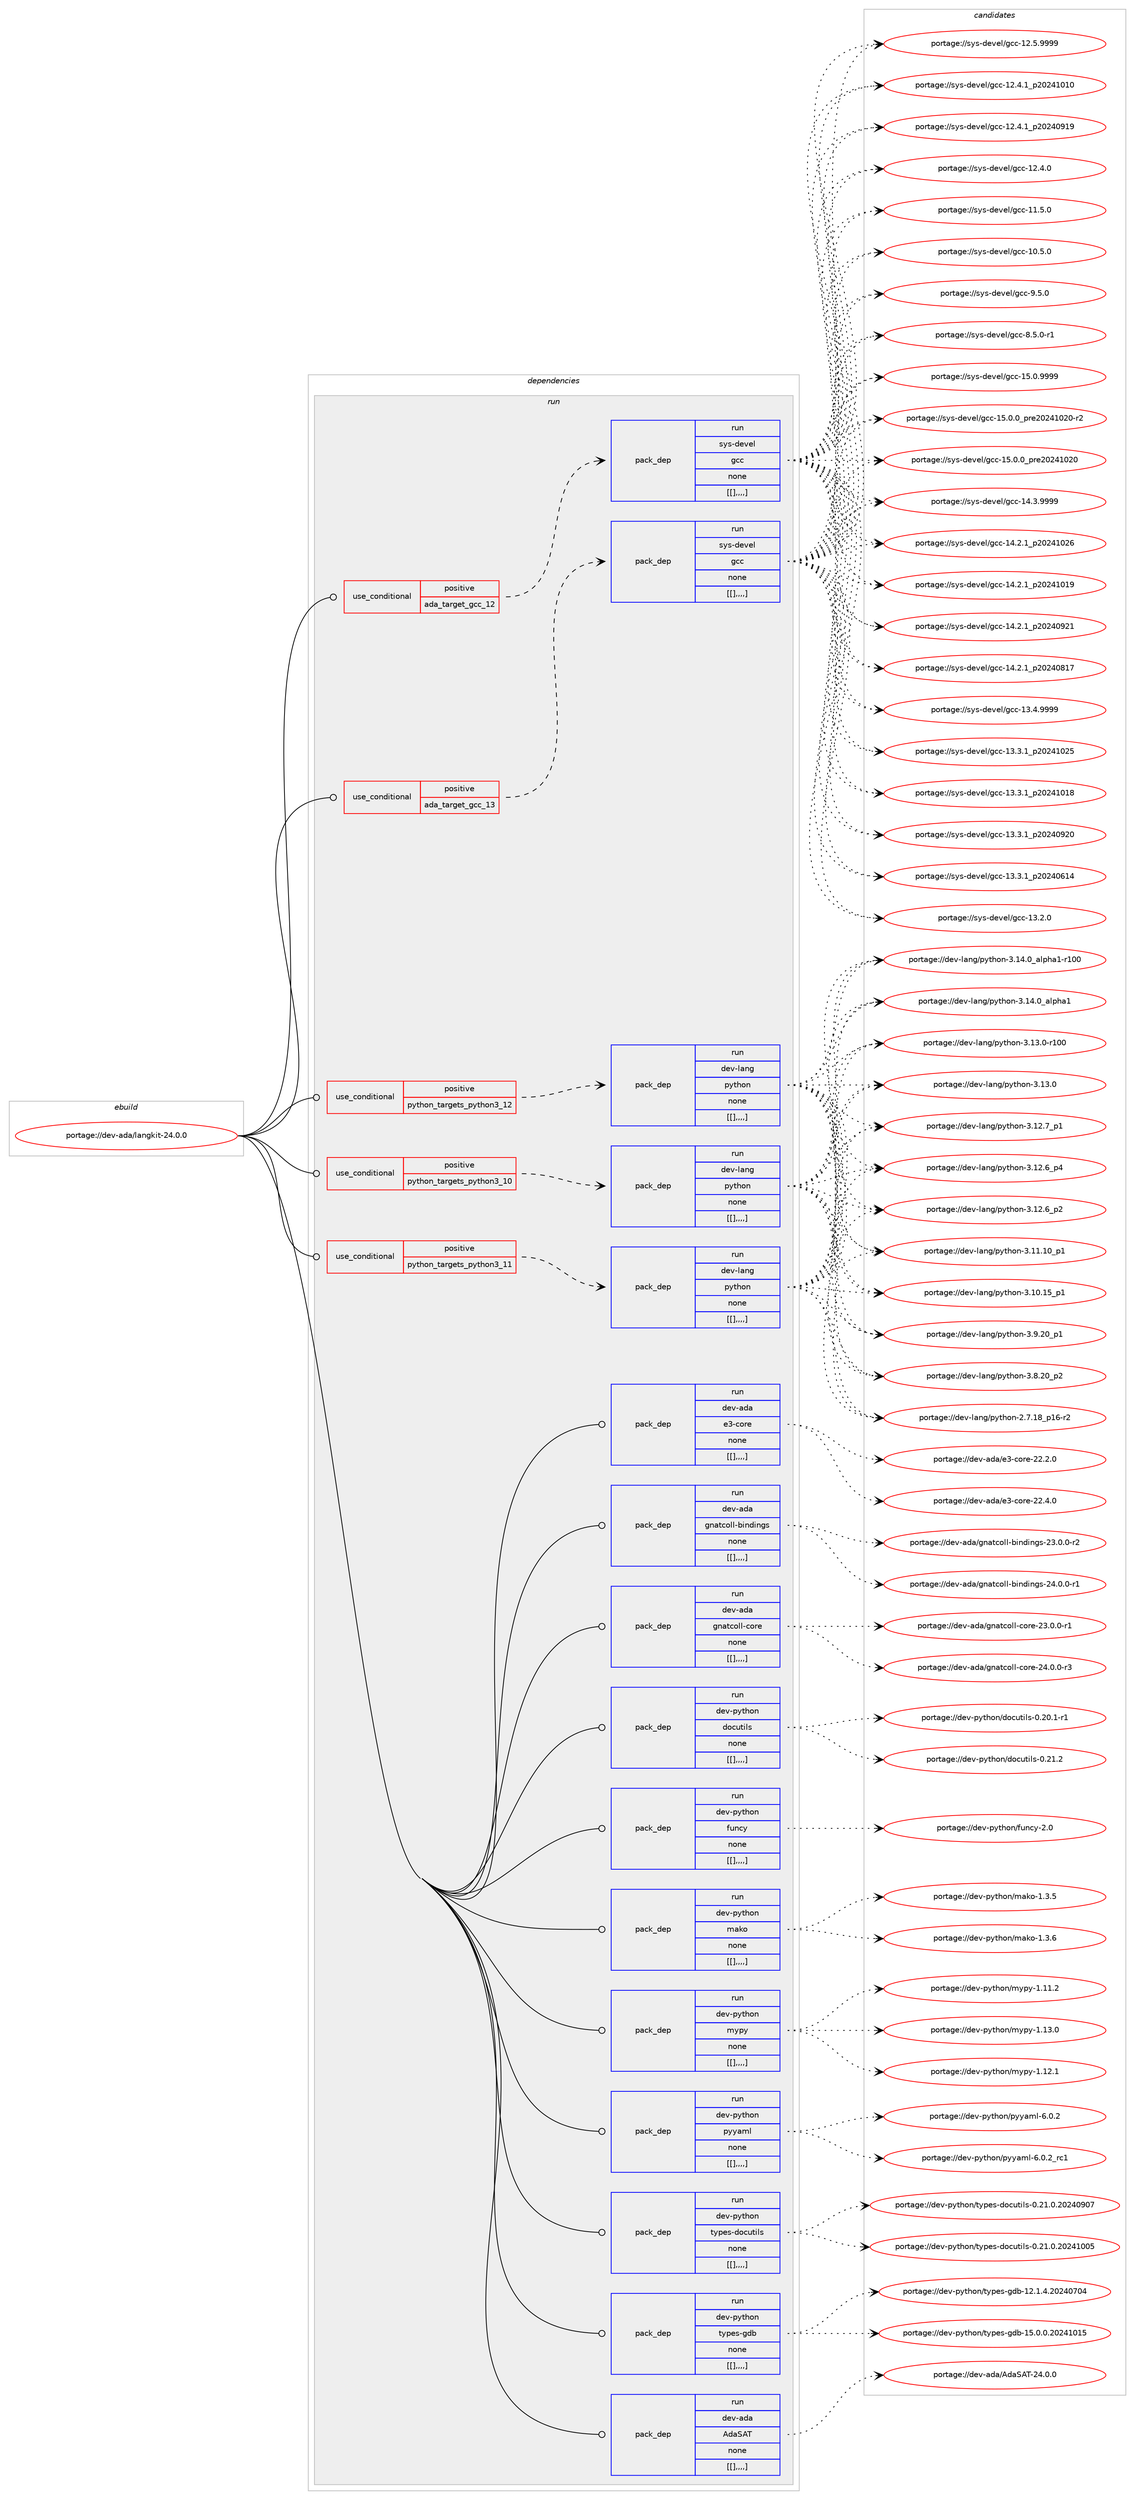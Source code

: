 digraph prolog {

# *************
# Graph options
# *************

newrank=true;
concentrate=true;
compound=true;
graph [rankdir=LR,fontname=Helvetica,fontsize=10,ranksep=1.5];#, ranksep=2.5, nodesep=0.2];
edge  [arrowhead=vee];
node  [fontname=Helvetica,fontsize=10];

# **********
# The ebuild
# **********

subgraph cluster_leftcol {
color=gray;
label=<<i>ebuild</i>>;
id [label="portage://dev-ada/langkit-24.0.0", color=red, width=4, href="../dev-ada/langkit-24.0.0.svg"];
}

# ****************
# The dependencies
# ****************

subgraph cluster_midcol {
color=gray;
label=<<i>dependencies</i>>;
subgraph cluster_compile {
fillcolor="#eeeeee";
style=filled;
label=<<i>compile</i>>;
}
subgraph cluster_compileandrun {
fillcolor="#eeeeee";
style=filled;
label=<<i>compile and run</i>>;
}
subgraph cluster_run {
fillcolor="#eeeeee";
style=filled;
label=<<i>run</i>>;
subgraph cond18040 {
dependency67115 [label=<<TABLE BORDER="0" CELLBORDER="1" CELLSPACING="0" CELLPADDING="4"><TR><TD ROWSPAN="3" CELLPADDING="10">use_conditional</TD></TR><TR><TD>positive</TD></TR><TR><TD>ada_target_gcc_12</TD></TR></TABLE>>, shape=none, color=red];
subgraph pack48080 {
dependency67176 [label=<<TABLE BORDER="0" CELLBORDER="1" CELLSPACING="0" CELLPADDING="4" WIDTH="220"><TR><TD ROWSPAN="6" CELLPADDING="30">pack_dep</TD></TR><TR><TD WIDTH="110">run</TD></TR><TR><TD>sys-devel</TD></TR><TR><TD>gcc</TD></TR><TR><TD>none</TD></TR><TR><TD>[[],,,,]</TD></TR></TABLE>>, shape=none, color=blue];
}
dependency67115:e -> dependency67176:w [weight=20,style="dashed",arrowhead="vee"];
}
id:e -> dependency67115:w [weight=20,style="solid",arrowhead="odot"];
subgraph cond18095 {
dependency67202 [label=<<TABLE BORDER="0" CELLBORDER="1" CELLSPACING="0" CELLPADDING="4"><TR><TD ROWSPAN="3" CELLPADDING="10">use_conditional</TD></TR><TR><TD>positive</TD></TR><TR><TD>ada_target_gcc_13</TD></TR></TABLE>>, shape=none, color=red];
subgraph pack48137 {
dependency67241 [label=<<TABLE BORDER="0" CELLBORDER="1" CELLSPACING="0" CELLPADDING="4" WIDTH="220"><TR><TD ROWSPAN="6" CELLPADDING="30">pack_dep</TD></TR><TR><TD WIDTH="110">run</TD></TR><TR><TD>sys-devel</TD></TR><TR><TD>gcc</TD></TR><TR><TD>none</TD></TR><TR><TD>[[],,,,]</TD></TR></TABLE>>, shape=none, color=blue];
}
dependency67202:e -> dependency67241:w [weight=20,style="dashed",arrowhead="vee"];
}
id:e -> dependency67202:w [weight=20,style="solid",arrowhead="odot"];
subgraph cond18130 {
dependency67305 [label=<<TABLE BORDER="0" CELLBORDER="1" CELLSPACING="0" CELLPADDING="4"><TR><TD ROWSPAN="3" CELLPADDING="10">use_conditional</TD></TR><TR><TD>positive</TD></TR><TR><TD>python_targets_python3_10</TD></TR></TABLE>>, shape=none, color=red];
subgraph pack48192 {
dependency67365 [label=<<TABLE BORDER="0" CELLBORDER="1" CELLSPACING="0" CELLPADDING="4" WIDTH="220"><TR><TD ROWSPAN="6" CELLPADDING="30">pack_dep</TD></TR><TR><TD WIDTH="110">run</TD></TR><TR><TD>dev-lang</TD></TR><TR><TD>python</TD></TR><TR><TD>none</TD></TR><TR><TD>[[],,,,]</TD></TR></TABLE>>, shape=none, color=blue];
}
dependency67305:e -> dependency67365:w [weight=20,style="dashed",arrowhead="vee"];
}
id:e -> dependency67305:w [weight=20,style="solid",arrowhead="odot"];
subgraph cond18188 {
dependency67419 [label=<<TABLE BORDER="0" CELLBORDER="1" CELLSPACING="0" CELLPADDING="4"><TR><TD ROWSPAN="3" CELLPADDING="10">use_conditional</TD></TR><TR><TD>positive</TD></TR><TR><TD>python_targets_python3_11</TD></TR></TABLE>>, shape=none, color=red];
subgraph pack48283 {
dependency67484 [label=<<TABLE BORDER="0" CELLBORDER="1" CELLSPACING="0" CELLPADDING="4" WIDTH="220"><TR><TD ROWSPAN="6" CELLPADDING="30">pack_dep</TD></TR><TR><TD WIDTH="110">run</TD></TR><TR><TD>dev-lang</TD></TR><TR><TD>python</TD></TR><TR><TD>none</TD></TR><TR><TD>[[],,,,]</TD></TR></TABLE>>, shape=none, color=blue];
}
dependency67419:e -> dependency67484:w [weight=20,style="dashed",arrowhead="vee"];
}
id:e -> dependency67419:w [weight=20,style="solid",arrowhead="odot"];
subgraph cond18207 {
dependency67527 [label=<<TABLE BORDER="0" CELLBORDER="1" CELLSPACING="0" CELLPADDING="4"><TR><TD ROWSPAN="3" CELLPADDING="10">use_conditional</TD></TR><TR><TD>positive</TD></TR><TR><TD>python_targets_python3_12</TD></TR></TABLE>>, shape=none, color=red];
subgraph pack48384 {
dependency67659 [label=<<TABLE BORDER="0" CELLBORDER="1" CELLSPACING="0" CELLPADDING="4" WIDTH="220"><TR><TD ROWSPAN="6" CELLPADDING="30">pack_dep</TD></TR><TR><TD WIDTH="110">run</TD></TR><TR><TD>dev-lang</TD></TR><TR><TD>python</TD></TR><TR><TD>none</TD></TR><TR><TD>[[],,,,]</TD></TR></TABLE>>, shape=none, color=blue];
}
dependency67527:e -> dependency67659:w [weight=20,style="dashed",arrowhead="vee"];
}
id:e -> dependency67527:w [weight=20,style="solid",arrowhead="odot"];
subgraph pack48429 {
dependency67681 [label=<<TABLE BORDER="0" CELLBORDER="1" CELLSPACING="0" CELLPADDING="4" WIDTH="220"><TR><TD ROWSPAN="6" CELLPADDING="30">pack_dep</TD></TR><TR><TD WIDTH="110">run</TD></TR><TR><TD>dev-ada</TD></TR><TR><TD>AdaSAT</TD></TR><TR><TD>none</TD></TR><TR><TD>[[],,,,]</TD></TR></TABLE>>, shape=none, color=blue];
}
id:e -> dependency67681:w [weight=20,style="solid",arrowhead="odot"];
subgraph pack48453 {
dependency67735 [label=<<TABLE BORDER="0" CELLBORDER="1" CELLSPACING="0" CELLPADDING="4" WIDTH="220"><TR><TD ROWSPAN="6" CELLPADDING="30">pack_dep</TD></TR><TR><TD WIDTH="110">run</TD></TR><TR><TD>dev-ada</TD></TR><TR><TD>e3-core</TD></TR><TR><TD>none</TD></TR><TR><TD>[[],,,,]</TD></TR></TABLE>>, shape=none, color=blue];
}
id:e -> dependency67735:w [weight=20,style="solid",arrowhead="odot"];
subgraph pack48480 {
dependency67773 [label=<<TABLE BORDER="0" CELLBORDER="1" CELLSPACING="0" CELLPADDING="4" WIDTH="220"><TR><TD ROWSPAN="6" CELLPADDING="30">pack_dep</TD></TR><TR><TD WIDTH="110">run</TD></TR><TR><TD>dev-ada</TD></TR><TR><TD>gnatcoll-bindings</TD></TR><TR><TD>none</TD></TR><TR><TD>[[],,,,]</TD></TR></TABLE>>, shape=none, color=blue];
}
id:e -> dependency67773:w [weight=20,style="solid",arrowhead="odot"];
subgraph pack48509 {
dependency67778 [label=<<TABLE BORDER="0" CELLBORDER="1" CELLSPACING="0" CELLPADDING="4" WIDTH="220"><TR><TD ROWSPAN="6" CELLPADDING="30">pack_dep</TD></TR><TR><TD WIDTH="110">run</TD></TR><TR><TD>dev-ada</TD></TR><TR><TD>gnatcoll-core</TD></TR><TR><TD>none</TD></TR><TR><TD>[[],,,,]</TD></TR></TABLE>>, shape=none, color=blue];
}
id:e -> dependency67778:w [weight=20,style="solid",arrowhead="odot"];
subgraph pack48523 {
dependency67828 [label=<<TABLE BORDER="0" CELLBORDER="1" CELLSPACING="0" CELLPADDING="4" WIDTH="220"><TR><TD ROWSPAN="6" CELLPADDING="30">pack_dep</TD></TR><TR><TD WIDTH="110">run</TD></TR><TR><TD>dev-python</TD></TR><TR><TD>docutils</TD></TR><TR><TD>none</TD></TR><TR><TD>[[],,,,]</TD></TR></TABLE>>, shape=none, color=blue];
}
id:e -> dependency67828:w [weight=20,style="solid",arrowhead="odot"];
subgraph pack48568 {
dependency67882 [label=<<TABLE BORDER="0" CELLBORDER="1" CELLSPACING="0" CELLPADDING="4" WIDTH="220"><TR><TD ROWSPAN="6" CELLPADDING="30">pack_dep</TD></TR><TR><TD WIDTH="110">run</TD></TR><TR><TD>dev-python</TD></TR><TR><TD>funcy</TD></TR><TR><TD>none</TD></TR><TR><TD>[[],,,,]</TD></TR></TABLE>>, shape=none, color=blue];
}
id:e -> dependency67882:w [weight=20,style="solid",arrowhead="odot"];
subgraph pack48589 {
dependency67886 [label=<<TABLE BORDER="0" CELLBORDER="1" CELLSPACING="0" CELLPADDING="4" WIDTH="220"><TR><TD ROWSPAN="6" CELLPADDING="30">pack_dep</TD></TR><TR><TD WIDTH="110">run</TD></TR><TR><TD>dev-python</TD></TR><TR><TD>mako</TD></TR><TR><TD>none</TD></TR><TR><TD>[[],,,,]</TD></TR></TABLE>>, shape=none, color=blue];
}
id:e -> dependency67886:w [weight=20,style="solid",arrowhead="odot"];
subgraph pack48609 {
dependency67914 [label=<<TABLE BORDER="0" CELLBORDER="1" CELLSPACING="0" CELLPADDING="4" WIDTH="220"><TR><TD ROWSPAN="6" CELLPADDING="30">pack_dep</TD></TR><TR><TD WIDTH="110">run</TD></TR><TR><TD>dev-python</TD></TR><TR><TD>mypy</TD></TR><TR><TD>none</TD></TR><TR><TD>[[],,,,]</TD></TR></TABLE>>, shape=none, color=blue];
}
id:e -> dependency67914:w [weight=20,style="solid",arrowhead="odot"];
subgraph pack48620 {
dependency67955 [label=<<TABLE BORDER="0" CELLBORDER="1" CELLSPACING="0" CELLPADDING="4" WIDTH="220"><TR><TD ROWSPAN="6" CELLPADDING="30">pack_dep</TD></TR><TR><TD WIDTH="110">run</TD></TR><TR><TD>dev-python</TD></TR><TR><TD>pyyaml</TD></TR><TR><TD>none</TD></TR><TR><TD>[[],,,,]</TD></TR></TABLE>>, shape=none, color=blue];
}
id:e -> dependency67955:w [weight=20,style="solid",arrowhead="odot"];
subgraph pack48676 {
dependency68004 [label=<<TABLE BORDER="0" CELLBORDER="1" CELLSPACING="0" CELLPADDING="4" WIDTH="220"><TR><TD ROWSPAN="6" CELLPADDING="30">pack_dep</TD></TR><TR><TD WIDTH="110">run</TD></TR><TR><TD>dev-python</TD></TR><TR><TD>types-docutils</TD></TR><TR><TD>none</TD></TR><TR><TD>[[],,,,]</TD></TR></TABLE>>, shape=none, color=blue];
}
id:e -> dependency68004:w [weight=20,style="solid",arrowhead="odot"];
subgraph pack48711 {
dependency68111 [label=<<TABLE BORDER="0" CELLBORDER="1" CELLSPACING="0" CELLPADDING="4" WIDTH="220"><TR><TD ROWSPAN="6" CELLPADDING="30">pack_dep</TD></TR><TR><TD WIDTH="110">run</TD></TR><TR><TD>dev-python</TD></TR><TR><TD>types-gdb</TD></TR><TR><TD>none</TD></TR><TR><TD>[[],,,,]</TD></TR></TABLE>>, shape=none, color=blue];
}
id:e -> dependency68111:w [weight=20,style="solid",arrowhead="odot"];
}
}

# **************
# The candidates
# **************

subgraph cluster_choices {
rank=same;
color=gray;
label=<<i>candidates</i>>;

subgraph choice47671 {
color=black;
nodesep=1;
choice1151211154510010111810110847103999945495346484657575757 [label="portage://sys-devel/gcc-15.0.9999", color=red, width=4,href="../sys-devel/gcc-15.0.9999.svg"];
choice11512111545100101118101108471039999454953464846489511211410150485052494850484511450 [label="portage://sys-devel/gcc-15.0.0_pre20241020-r2", color=red, width=4,href="../sys-devel/gcc-15.0.0_pre20241020-r2.svg"];
choice1151211154510010111810110847103999945495346484648951121141015048505249485048 [label="portage://sys-devel/gcc-15.0.0_pre20241020", color=red, width=4,href="../sys-devel/gcc-15.0.0_pre20241020.svg"];
choice1151211154510010111810110847103999945495246514657575757 [label="portage://sys-devel/gcc-14.3.9999", color=red, width=4,href="../sys-devel/gcc-14.3.9999.svg"];
choice1151211154510010111810110847103999945495246504649951125048505249485054 [label="portage://sys-devel/gcc-14.2.1_p20241026", color=red, width=4,href="../sys-devel/gcc-14.2.1_p20241026.svg"];
choice1151211154510010111810110847103999945495246504649951125048505249484957 [label="portage://sys-devel/gcc-14.2.1_p20241019", color=red, width=4,href="../sys-devel/gcc-14.2.1_p20241019.svg"];
choice1151211154510010111810110847103999945495246504649951125048505248575049 [label="portage://sys-devel/gcc-14.2.1_p20240921", color=red, width=4,href="../sys-devel/gcc-14.2.1_p20240921.svg"];
choice1151211154510010111810110847103999945495246504649951125048505248564955 [label="portage://sys-devel/gcc-14.2.1_p20240817", color=red, width=4,href="../sys-devel/gcc-14.2.1_p20240817.svg"];
choice1151211154510010111810110847103999945495146524657575757 [label="portage://sys-devel/gcc-13.4.9999", color=red, width=4,href="../sys-devel/gcc-13.4.9999.svg"];
choice1151211154510010111810110847103999945495146514649951125048505249485053 [label="portage://sys-devel/gcc-13.3.1_p20241025", color=red, width=4,href="../sys-devel/gcc-13.3.1_p20241025.svg"];
choice1151211154510010111810110847103999945495146514649951125048505249484956 [label="portage://sys-devel/gcc-13.3.1_p20241018", color=red, width=4,href="../sys-devel/gcc-13.3.1_p20241018.svg"];
choice1151211154510010111810110847103999945495146514649951125048505248575048 [label="portage://sys-devel/gcc-13.3.1_p20240920", color=red, width=4,href="../sys-devel/gcc-13.3.1_p20240920.svg"];
choice1151211154510010111810110847103999945495146514649951125048505248544952 [label="portage://sys-devel/gcc-13.3.1_p20240614", color=red, width=4,href="../sys-devel/gcc-13.3.1_p20240614.svg"];
choice1151211154510010111810110847103999945495146504648 [label="portage://sys-devel/gcc-13.2.0", color=red, width=4,href="../sys-devel/gcc-13.2.0.svg"];
choice1151211154510010111810110847103999945495046534657575757 [label="portage://sys-devel/gcc-12.5.9999", color=red, width=4,href="../sys-devel/gcc-12.5.9999.svg"];
choice1151211154510010111810110847103999945495046524649951125048505249484948 [label="portage://sys-devel/gcc-12.4.1_p20241010", color=red, width=4,href="../sys-devel/gcc-12.4.1_p20241010.svg"];
choice1151211154510010111810110847103999945495046524649951125048505248574957 [label="portage://sys-devel/gcc-12.4.1_p20240919", color=red, width=4,href="../sys-devel/gcc-12.4.1_p20240919.svg"];
choice1151211154510010111810110847103999945495046524648 [label="portage://sys-devel/gcc-12.4.0", color=red, width=4,href="../sys-devel/gcc-12.4.0.svg"];
choice1151211154510010111810110847103999945494946534648 [label="portage://sys-devel/gcc-11.5.0", color=red, width=4,href="../sys-devel/gcc-11.5.0.svg"];
choice1151211154510010111810110847103999945494846534648 [label="portage://sys-devel/gcc-10.5.0", color=red, width=4,href="../sys-devel/gcc-10.5.0.svg"];
choice11512111545100101118101108471039999455746534648 [label="portage://sys-devel/gcc-9.5.0", color=red, width=4,href="../sys-devel/gcc-9.5.0.svg"];
choice115121115451001011181011084710399994556465346484511449 [label="portage://sys-devel/gcc-8.5.0-r1", color=red, width=4,href="../sys-devel/gcc-8.5.0-r1.svg"];
dependency67176:e -> choice1151211154510010111810110847103999945495346484657575757:w [style=dotted,weight="100"];
dependency67176:e -> choice11512111545100101118101108471039999454953464846489511211410150485052494850484511450:w [style=dotted,weight="100"];
dependency67176:e -> choice1151211154510010111810110847103999945495346484648951121141015048505249485048:w [style=dotted,weight="100"];
dependency67176:e -> choice1151211154510010111810110847103999945495246514657575757:w [style=dotted,weight="100"];
dependency67176:e -> choice1151211154510010111810110847103999945495246504649951125048505249485054:w [style=dotted,weight="100"];
dependency67176:e -> choice1151211154510010111810110847103999945495246504649951125048505249484957:w [style=dotted,weight="100"];
dependency67176:e -> choice1151211154510010111810110847103999945495246504649951125048505248575049:w [style=dotted,weight="100"];
dependency67176:e -> choice1151211154510010111810110847103999945495246504649951125048505248564955:w [style=dotted,weight="100"];
dependency67176:e -> choice1151211154510010111810110847103999945495146524657575757:w [style=dotted,weight="100"];
dependency67176:e -> choice1151211154510010111810110847103999945495146514649951125048505249485053:w [style=dotted,weight="100"];
dependency67176:e -> choice1151211154510010111810110847103999945495146514649951125048505249484956:w [style=dotted,weight="100"];
dependency67176:e -> choice1151211154510010111810110847103999945495146514649951125048505248575048:w [style=dotted,weight="100"];
dependency67176:e -> choice1151211154510010111810110847103999945495146514649951125048505248544952:w [style=dotted,weight="100"];
dependency67176:e -> choice1151211154510010111810110847103999945495146504648:w [style=dotted,weight="100"];
dependency67176:e -> choice1151211154510010111810110847103999945495046534657575757:w [style=dotted,weight="100"];
dependency67176:e -> choice1151211154510010111810110847103999945495046524649951125048505249484948:w [style=dotted,weight="100"];
dependency67176:e -> choice1151211154510010111810110847103999945495046524649951125048505248574957:w [style=dotted,weight="100"];
dependency67176:e -> choice1151211154510010111810110847103999945495046524648:w [style=dotted,weight="100"];
dependency67176:e -> choice1151211154510010111810110847103999945494946534648:w [style=dotted,weight="100"];
dependency67176:e -> choice1151211154510010111810110847103999945494846534648:w [style=dotted,weight="100"];
dependency67176:e -> choice11512111545100101118101108471039999455746534648:w [style=dotted,weight="100"];
dependency67176:e -> choice115121115451001011181011084710399994556465346484511449:w [style=dotted,weight="100"];
}
subgraph choice47735 {
color=black;
nodesep=1;
choice1151211154510010111810110847103999945495346484657575757 [label="portage://sys-devel/gcc-15.0.9999", color=red, width=4,href="../sys-devel/gcc-15.0.9999.svg"];
choice11512111545100101118101108471039999454953464846489511211410150485052494850484511450 [label="portage://sys-devel/gcc-15.0.0_pre20241020-r2", color=red, width=4,href="../sys-devel/gcc-15.0.0_pre20241020-r2.svg"];
choice1151211154510010111810110847103999945495346484648951121141015048505249485048 [label="portage://sys-devel/gcc-15.0.0_pre20241020", color=red, width=4,href="../sys-devel/gcc-15.0.0_pre20241020.svg"];
choice1151211154510010111810110847103999945495246514657575757 [label="portage://sys-devel/gcc-14.3.9999", color=red, width=4,href="../sys-devel/gcc-14.3.9999.svg"];
choice1151211154510010111810110847103999945495246504649951125048505249485054 [label="portage://sys-devel/gcc-14.2.1_p20241026", color=red, width=4,href="../sys-devel/gcc-14.2.1_p20241026.svg"];
choice1151211154510010111810110847103999945495246504649951125048505249484957 [label="portage://sys-devel/gcc-14.2.1_p20241019", color=red, width=4,href="../sys-devel/gcc-14.2.1_p20241019.svg"];
choice1151211154510010111810110847103999945495246504649951125048505248575049 [label="portage://sys-devel/gcc-14.2.1_p20240921", color=red, width=4,href="../sys-devel/gcc-14.2.1_p20240921.svg"];
choice1151211154510010111810110847103999945495246504649951125048505248564955 [label="portage://sys-devel/gcc-14.2.1_p20240817", color=red, width=4,href="../sys-devel/gcc-14.2.1_p20240817.svg"];
choice1151211154510010111810110847103999945495146524657575757 [label="portage://sys-devel/gcc-13.4.9999", color=red, width=4,href="../sys-devel/gcc-13.4.9999.svg"];
choice1151211154510010111810110847103999945495146514649951125048505249485053 [label="portage://sys-devel/gcc-13.3.1_p20241025", color=red, width=4,href="../sys-devel/gcc-13.3.1_p20241025.svg"];
choice1151211154510010111810110847103999945495146514649951125048505249484956 [label="portage://sys-devel/gcc-13.3.1_p20241018", color=red, width=4,href="../sys-devel/gcc-13.3.1_p20241018.svg"];
choice1151211154510010111810110847103999945495146514649951125048505248575048 [label="portage://sys-devel/gcc-13.3.1_p20240920", color=red, width=4,href="../sys-devel/gcc-13.3.1_p20240920.svg"];
choice1151211154510010111810110847103999945495146514649951125048505248544952 [label="portage://sys-devel/gcc-13.3.1_p20240614", color=red, width=4,href="../sys-devel/gcc-13.3.1_p20240614.svg"];
choice1151211154510010111810110847103999945495146504648 [label="portage://sys-devel/gcc-13.2.0", color=red, width=4,href="../sys-devel/gcc-13.2.0.svg"];
choice1151211154510010111810110847103999945495046534657575757 [label="portage://sys-devel/gcc-12.5.9999", color=red, width=4,href="../sys-devel/gcc-12.5.9999.svg"];
choice1151211154510010111810110847103999945495046524649951125048505249484948 [label="portage://sys-devel/gcc-12.4.1_p20241010", color=red, width=4,href="../sys-devel/gcc-12.4.1_p20241010.svg"];
choice1151211154510010111810110847103999945495046524649951125048505248574957 [label="portage://sys-devel/gcc-12.4.1_p20240919", color=red, width=4,href="../sys-devel/gcc-12.4.1_p20240919.svg"];
choice1151211154510010111810110847103999945495046524648 [label="portage://sys-devel/gcc-12.4.0", color=red, width=4,href="../sys-devel/gcc-12.4.0.svg"];
choice1151211154510010111810110847103999945494946534648 [label="portage://sys-devel/gcc-11.5.0", color=red, width=4,href="../sys-devel/gcc-11.5.0.svg"];
choice1151211154510010111810110847103999945494846534648 [label="portage://sys-devel/gcc-10.5.0", color=red, width=4,href="../sys-devel/gcc-10.5.0.svg"];
choice11512111545100101118101108471039999455746534648 [label="portage://sys-devel/gcc-9.5.0", color=red, width=4,href="../sys-devel/gcc-9.5.0.svg"];
choice115121115451001011181011084710399994556465346484511449 [label="portage://sys-devel/gcc-8.5.0-r1", color=red, width=4,href="../sys-devel/gcc-8.5.0-r1.svg"];
dependency67241:e -> choice1151211154510010111810110847103999945495346484657575757:w [style=dotted,weight="100"];
dependency67241:e -> choice11512111545100101118101108471039999454953464846489511211410150485052494850484511450:w [style=dotted,weight="100"];
dependency67241:e -> choice1151211154510010111810110847103999945495346484648951121141015048505249485048:w [style=dotted,weight="100"];
dependency67241:e -> choice1151211154510010111810110847103999945495246514657575757:w [style=dotted,weight="100"];
dependency67241:e -> choice1151211154510010111810110847103999945495246504649951125048505249485054:w [style=dotted,weight="100"];
dependency67241:e -> choice1151211154510010111810110847103999945495246504649951125048505249484957:w [style=dotted,weight="100"];
dependency67241:e -> choice1151211154510010111810110847103999945495246504649951125048505248575049:w [style=dotted,weight="100"];
dependency67241:e -> choice1151211154510010111810110847103999945495246504649951125048505248564955:w [style=dotted,weight="100"];
dependency67241:e -> choice1151211154510010111810110847103999945495146524657575757:w [style=dotted,weight="100"];
dependency67241:e -> choice1151211154510010111810110847103999945495146514649951125048505249485053:w [style=dotted,weight="100"];
dependency67241:e -> choice1151211154510010111810110847103999945495146514649951125048505249484956:w [style=dotted,weight="100"];
dependency67241:e -> choice1151211154510010111810110847103999945495146514649951125048505248575048:w [style=dotted,weight="100"];
dependency67241:e -> choice1151211154510010111810110847103999945495146514649951125048505248544952:w [style=dotted,weight="100"];
dependency67241:e -> choice1151211154510010111810110847103999945495146504648:w [style=dotted,weight="100"];
dependency67241:e -> choice1151211154510010111810110847103999945495046534657575757:w [style=dotted,weight="100"];
dependency67241:e -> choice1151211154510010111810110847103999945495046524649951125048505249484948:w [style=dotted,weight="100"];
dependency67241:e -> choice1151211154510010111810110847103999945495046524649951125048505248574957:w [style=dotted,weight="100"];
dependency67241:e -> choice1151211154510010111810110847103999945495046524648:w [style=dotted,weight="100"];
dependency67241:e -> choice1151211154510010111810110847103999945494946534648:w [style=dotted,weight="100"];
dependency67241:e -> choice1151211154510010111810110847103999945494846534648:w [style=dotted,weight="100"];
dependency67241:e -> choice11512111545100101118101108471039999455746534648:w [style=dotted,weight="100"];
dependency67241:e -> choice115121115451001011181011084710399994556465346484511449:w [style=dotted,weight="100"];
}
subgraph choice47814 {
color=black;
nodesep=1;
choice100101118451089711010347112121116104111110455146495246489597108112104974945114494848 [label="portage://dev-lang/python-3.14.0_alpha1-r100", color=red, width=4,href="../dev-lang/python-3.14.0_alpha1-r100.svg"];
choice1001011184510897110103471121211161041111104551464952464895971081121049749 [label="portage://dev-lang/python-3.14.0_alpha1", color=red, width=4,href="../dev-lang/python-3.14.0_alpha1.svg"];
choice1001011184510897110103471121211161041111104551464951464845114494848 [label="portage://dev-lang/python-3.13.0-r100", color=red, width=4,href="../dev-lang/python-3.13.0-r100.svg"];
choice10010111845108971101034711212111610411111045514649514648 [label="portage://dev-lang/python-3.13.0", color=red, width=4,href="../dev-lang/python-3.13.0.svg"];
choice100101118451089711010347112121116104111110455146495046559511249 [label="portage://dev-lang/python-3.12.7_p1", color=red, width=4,href="../dev-lang/python-3.12.7_p1.svg"];
choice100101118451089711010347112121116104111110455146495046549511252 [label="portage://dev-lang/python-3.12.6_p4", color=red, width=4,href="../dev-lang/python-3.12.6_p4.svg"];
choice100101118451089711010347112121116104111110455146495046549511250 [label="portage://dev-lang/python-3.12.6_p2", color=red, width=4,href="../dev-lang/python-3.12.6_p2.svg"];
choice10010111845108971101034711212111610411111045514649494649489511249 [label="portage://dev-lang/python-3.11.10_p1", color=red, width=4,href="../dev-lang/python-3.11.10_p1.svg"];
choice10010111845108971101034711212111610411111045514649484649539511249 [label="portage://dev-lang/python-3.10.15_p1", color=red, width=4,href="../dev-lang/python-3.10.15_p1.svg"];
choice100101118451089711010347112121116104111110455146574650489511249 [label="portage://dev-lang/python-3.9.20_p1", color=red, width=4,href="../dev-lang/python-3.9.20_p1.svg"];
choice100101118451089711010347112121116104111110455146564650489511250 [label="portage://dev-lang/python-3.8.20_p2", color=red, width=4,href="../dev-lang/python-3.8.20_p2.svg"];
choice100101118451089711010347112121116104111110455046554649569511249544511450 [label="portage://dev-lang/python-2.7.18_p16-r2", color=red, width=4,href="../dev-lang/python-2.7.18_p16-r2.svg"];
dependency67365:e -> choice100101118451089711010347112121116104111110455146495246489597108112104974945114494848:w [style=dotted,weight="100"];
dependency67365:e -> choice1001011184510897110103471121211161041111104551464952464895971081121049749:w [style=dotted,weight="100"];
dependency67365:e -> choice1001011184510897110103471121211161041111104551464951464845114494848:w [style=dotted,weight="100"];
dependency67365:e -> choice10010111845108971101034711212111610411111045514649514648:w [style=dotted,weight="100"];
dependency67365:e -> choice100101118451089711010347112121116104111110455146495046559511249:w [style=dotted,weight="100"];
dependency67365:e -> choice100101118451089711010347112121116104111110455146495046549511252:w [style=dotted,weight="100"];
dependency67365:e -> choice100101118451089711010347112121116104111110455146495046549511250:w [style=dotted,weight="100"];
dependency67365:e -> choice10010111845108971101034711212111610411111045514649494649489511249:w [style=dotted,weight="100"];
dependency67365:e -> choice10010111845108971101034711212111610411111045514649484649539511249:w [style=dotted,weight="100"];
dependency67365:e -> choice100101118451089711010347112121116104111110455146574650489511249:w [style=dotted,weight="100"];
dependency67365:e -> choice100101118451089711010347112121116104111110455146564650489511250:w [style=dotted,weight="100"];
dependency67365:e -> choice100101118451089711010347112121116104111110455046554649569511249544511450:w [style=dotted,weight="100"];
}
subgraph choice47851 {
color=black;
nodesep=1;
choice100101118451089711010347112121116104111110455146495246489597108112104974945114494848 [label="portage://dev-lang/python-3.14.0_alpha1-r100", color=red, width=4,href="../dev-lang/python-3.14.0_alpha1-r100.svg"];
choice1001011184510897110103471121211161041111104551464952464895971081121049749 [label="portage://dev-lang/python-3.14.0_alpha1", color=red, width=4,href="../dev-lang/python-3.14.0_alpha1.svg"];
choice1001011184510897110103471121211161041111104551464951464845114494848 [label="portage://dev-lang/python-3.13.0-r100", color=red, width=4,href="../dev-lang/python-3.13.0-r100.svg"];
choice10010111845108971101034711212111610411111045514649514648 [label="portage://dev-lang/python-3.13.0", color=red, width=4,href="../dev-lang/python-3.13.0.svg"];
choice100101118451089711010347112121116104111110455146495046559511249 [label="portage://dev-lang/python-3.12.7_p1", color=red, width=4,href="../dev-lang/python-3.12.7_p1.svg"];
choice100101118451089711010347112121116104111110455146495046549511252 [label="portage://dev-lang/python-3.12.6_p4", color=red, width=4,href="../dev-lang/python-3.12.6_p4.svg"];
choice100101118451089711010347112121116104111110455146495046549511250 [label="portage://dev-lang/python-3.12.6_p2", color=red, width=4,href="../dev-lang/python-3.12.6_p2.svg"];
choice10010111845108971101034711212111610411111045514649494649489511249 [label="portage://dev-lang/python-3.11.10_p1", color=red, width=4,href="../dev-lang/python-3.11.10_p1.svg"];
choice10010111845108971101034711212111610411111045514649484649539511249 [label="portage://dev-lang/python-3.10.15_p1", color=red, width=4,href="../dev-lang/python-3.10.15_p1.svg"];
choice100101118451089711010347112121116104111110455146574650489511249 [label="portage://dev-lang/python-3.9.20_p1", color=red, width=4,href="../dev-lang/python-3.9.20_p1.svg"];
choice100101118451089711010347112121116104111110455146564650489511250 [label="portage://dev-lang/python-3.8.20_p2", color=red, width=4,href="../dev-lang/python-3.8.20_p2.svg"];
choice100101118451089711010347112121116104111110455046554649569511249544511450 [label="portage://dev-lang/python-2.7.18_p16-r2", color=red, width=4,href="../dev-lang/python-2.7.18_p16-r2.svg"];
dependency67484:e -> choice100101118451089711010347112121116104111110455146495246489597108112104974945114494848:w [style=dotted,weight="100"];
dependency67484:e -> choice1001011184510897110103471121211161041111104551464952464895971081121049749:w [style=dotted,weight="100"];
dependency67484:e -> choice1001011184510897110103471121211161041111104551464951464845114494848:w [style=dotted,weight="100"];
dependency67484:e -> choice10010111845108971101034711212111610411111045514649514648:w [style=dotted,weight="100"];
dependency67484:e -> choice100101118451089711010347112121116104111110455146495046559511249:w [style=dotted,weight="100"];
dependency67484:e -> choice100101118451089711010347112121116104111110455146495046549511252:w [style=dotted,weight="100"];
dependency67484:e -> choice100101118451089711010347112121116104111110455146495046549511250:w [style=dotted,weight="100"];
dependency67484:e -> choice10010111845108971101034711212111610411111045514649494649489511249:w [style=dotted,weight="100"];
dependency67484:e -> choice10010111845108971101034711212111610411111045514649484649539511249:w [style=dotted,weight="100"];
dependency67484:e -> choice100101118451089711010347112121116104111110455146574650489511249:w [style=dotted,weight="100"];
dependency67484:e -> choice100101118451089711010347112121116104111110455146564650489511250:w [style=dotted,weight="100"];
dependency67484:e -> choice100101118451089711010347112121116104111110455046554649569511249544511450:w [style=dotted,weight="100"];
}
subgraph choice47866 {
color=black;
nodesep=1;
choice100101118451089711010347112121116104111110455146495246489597108112104974945114494848 [label="portage://dev-lang/python-3.14.0_alpha1-r100", color=red, width=4,href="../dev-lang/python-3.14.0_alpha1-r100.svg"];
choice1001011184510897110103471121211161041111104551464952464895971081121049749 [label="portage://dev-lang/python-3.14.0_alpha1", color=red, width=4,href="../dev-lang/python-3.14.0_alpha1.svg"];
choice1001011184510897110103471121211161041111104551464951464845114494848 [label="portage://dev-lang/python-3.13.0-r100", color=red, width=4,href="../dev-lang/python-3.13.0-r100.svg"];
choice10010111845108971101034711212111610411111045514649514648 [label="portage://dev-lang/python-3.13.0", color=red, width=4,href="../dev-lang/python-3.13.0.svg"];
choice100101118451089711010347112121116104111110455146495046559511249 [label="portage://dev-lang/python-3.12.7_p1", color=red, width=4,href="../dev-lang/python-3.12.7_p1.svg"];
choice100101118451089711010347112121116104111110455146495046549511252 [label="portage://dev-lang/python-3.12.6_p4", color=red, width=4,href="../dev-lang/python-3.12.6_p4.svg"];
choice100101118451089711010347112121116104111110455146495046549511250 [label="portage://dev-lang/python-3.12.6_p2", color=red, width=4,href="../dev-lang/python-3.12.6_p2.svg"];
choice10010111845108971101034711212111610411111045514649494649489511249 [label="portage://dev-lang/python-3.11.10_p1", color=red, width=4,href="../dev-lang/python-3.11.10_p1.svg"];
choice10010111845108971101034711212111610411111045514649484649539511249 [label="portage://dev-lang/python-3.10.15_p1", color=red, width=4,href="../dev-lang/python-3.10.15_p1.svg"];
choice100101118451089711010347112121116104111110455146574650489511249 [label="portage://dev-lang/python-3.9.20_p1", color=red, width=4,href="../dev-lang/python-3.9.20_p1.svg"];
choice100101118451089711010347112121116104111110455146564650489511250 [label="portage://dev-lang/python-3.8.20_p2", color=red, width=4,href="../dev-lang/python-3.8.20_p2.svg"];
choice100101118451089711010347112121116104111110455046554649569511249544511450 [label="portage://dev-lang/python-2.7.18_p16-r2", color=red, width=4,href="../dev-lang/python-2.7.18_p16-r2.svg"];
dependency67659:e -> choice100101118451089711010347112121116104111110455146495246489597108112104974945114494848:w [style=dotted,weight="100"];
dependency67659:e -> choice1001011184510897110103471121211161041111104551464952464895971081121049749:w [style=dotted,weight="100"];
dependency67659:e -> choice1001011184510897110103471121211161041111104551464951464845114494848:w [style=dotted,weight="100"];
dependency67659:e -> choice10010111845108971101034711212111610411111045514649514648:w [style=dotted,weight="100"];
dependency67659:e -> choice100101118451089711010347112121116104111110455146495046559511249:w [style=dotted,weight="100"];
dependency67659:e -> choice100101118451089711010347112121116104111110455146495046549511252:w [style=dotted,weight="100"];
dependency67659:e -> choice100101118451089711010347112121116104111110455146495046549511250:w [style=dotted,weight="100"];
dependency67659:e -> choice10010111845108971101034711212111610411111045514649494649489511249:w [style=dotted,weight="100"];
dependency67659:e -> choice10010111845108971101034711212111610411111045514649484649539511249:w [style=dotted,weight="100"];
dependency67659:e -> choice100101118451089711010347112121116104111110455146574650489511249:w [style=dotted,weight="100"];
dependency67659:e -> choice100101118451089711010347112121116104111110455146564650489511250:w [style=dotted,weight="100"];
dependency67659:e -> choice100101118451089711010347112121116104111110455046554649569511249544511450:w [style=dotted,weight="100"];
}
subgraph choice47879 {
color=black;
nodesep=1;
choice10010111845971009747651009783658445505246484648 [label="portage://dev-ada/AdaSAT-24.0.0", color=red, width=4,href="../dev-ada/AdaSAT-24.0.0.svg"];
dependency67681:e -> choice10010111845971009747651009783658445505246484648:w [style=dotted,weight="100"];
}
subgraph choice47901 {
color=black;
nodesep=1;
choice1001011184597100974710151459911111410145505046524648 [label="portage://dev-ada/e3-core-22.4.0", color=red, width=4,href="../dev-ada/e3-core-22.4.0.svg"];
choice1001011184597100974710151459911111410145505046504648 [label="portage://dev-ada/e3-core-22.2.0", color=red, width=4,href="../dev-ada/e3-core-22.2.0.svg"];
dependency67735:e -> choice1001011184597100974710151459911111410145505046524648:w [style=dotted,weight="100"];
dependency67735:e -> choice1001011184597100974710151459911111410145505046504648:w [style=dotted,weight="100"];
}
subgraph choice47925 {
color=black;
nodesep=1;
choice1001011184597100974710311097116991111081084598105110100105110103115455052464846484511449 [label="portage://dev-ada/gnatcoll-bindings-24.0.0-r1", color=red, width=4,href="../dev-ada/gnatcoll-bindings-24.0.0-r1.svg"];
choice1001011184597100974710311097116991111081084598105110100105110103115455051464846484511450 [label="portage://dev-ada/gnatcoll-bindings-23.0.0-r2", color=red, width=4,href="../dev-ada/gnatcoll-bindings-23.0.0-r2.svg"];
dependency67773:e -> choice1001011184597100974710311097116991111081084598105110100105110103115455052464846484511449:w [style=dotted,weight="100"];
dependency67773:e -> choice1001011184597100974710311097116991111081084598105110100105110103115455051464846484511450:w [style=dotted,weight="100"];
}
subgraph choice47948 {
color=black;
nodesep=1;
choice1001011184597100974710311097116991111081084599111114101455052464846484511451 [label="portage://dev-ada/gnatcoll-core-24.0.0-r3", color=red, width=4,href="../dev-ada/gnatcoll-core-24.0.0-r3.svg"];
choice1001011184597100974710311097116991111081084599111114101455051464846484511449 [label="portage://dev-ada/gnatcoll-core-23.0.0-r1", color=red, width=4,href="../dev-ada/gnatcoll-core-23.0.0-r1.svg"];
dependency67778:e -> choice1001011184597100974710311097116991111081084599111114101455052464846484511451:w [style=dotted,weight="100"];
dependency67778:e -> choice1001011184597100974710311097116991111081084599111114101455051464846484511449:w [style=dotted,weight="100"];
}
subgraph choice47951 {
color=black;
nodesep=1;
choice10010111845112121116104111110471001119911711610510811545484650494650 [label="portage://dev-python/docutils-0.21.2", color=red, width=4,href="../dev-python/docutils-0.21.2.svg"];
choice100101118451121211161041111104710011199117116105108115454846504846494511449 [label="portage://dev-python/docutils-0.20.1-r1", color=red, width=4,href="../dev-python/docutils-0.20.1-r1.svg"];
dependency67828:e -> choice10010111845112121116104111110471001119911711610510811545484650494650:w [style=dotted,weight="100"];
dependency67828:e -> choice100101118451121211161041111104710011199117116105108115454846504846494511449:w [style=dotted,weight="100"];
}
subgraph choice47957 {
color=black;
nodesep=1;
choice10010111845112121116104111110471021171109912145504648 [label="portage://dev-python/funcy-2.0", color=red, width=4,href="../dev-python/funcy-2.0.svg"];
dependency67882:e -> choice10010111845112121116104111110471021171109912145504648:w [style=dotted,weight="100"];
}
subgraph choice47973 {
color=black;
nodesep=1;
choice100101118451121211161041111104710997107111454946514654 [label="portage://dev-python/mako-1.3.6", color=red, width=4,href="../dev-python/mako-1.3.6.svg"];
choice100101118451121211161041111104710997107111454946514653 [label="portage://dev-python/mako-1.3.5", color=red, width=4,href="../dev-python/mako-1.3.5.svg"];
dependency67886:e -> choice100101118451121211161041111104710997107111454946514654:w [style=dotted,weight="100"];
dependency67886:e -> choice100101118451121211161041111104710997107111454946514653:w [style=dotted,weight="100"];
}
subgraph choice48037 {
color=black;
nodesep=1;
choice100101118451121211161041111104710912111212145494649514648 [label="portage://dev-python/mypy-1.13.0", color=red, width=4,href="../dev-python/mypy-1.13.0.svg"];
choice100101118451121211161041111104710912111212145494649504649 [label="portage://dev-python/mypy-1.12.1", color=red, width=4,href="../dev-python/mypy-1.12.1.svg"];
choice100101118451121211161041111104710912111212145494649494650 [label="portage://dev-python/mypy-1.11.2", color=red, width=4,href="../dev-python/mypy-1.11.2.svg"];
dependency67914:e -> choice100101118451121211161041111104710912111212145494649514648:w [style=dotted,weight="100"];
dependency67914:e -> choice100101118451121211161041111104710912111212145494649504649:w [style=dotted,weight="100"];
dependency67914:e -> choice100101118451121211161041111104710912111212145494649494650:w [style=dotted,weight="100"];
}
subgraph choice48056 {
color=black;
nodesep=1;
choice100101118451121211161041111104711212112197109108455446484650951149949 [label="portage://dev-python/pyyaml-6.0.2_rc1", color=red, width=4,href="../dev-python/pyyaml-6.0.2_rc1.svg"];
choice100101118451121211161041111104711212112197109108455446484650 [label="portage://dev-python/pyyaml-6.0.2", color=red, width=4,href="../dev-python/pyyaml-6.0.2.svg"];
dependency67955:e -> choice100101118451121211161041111104711212112197109108455446484650951149949:w [style=dotted,weight="100"];
dependency67955:e -> choice100101118451121211161041111104711212112197109108455446484650:w [style=dotted,weight="100"];
}
subgraph choice48061 {
color=black;
nodesep=1;
choice1001011184511212111610411111047116121112101115451001119911711610510811545484650494648465048505249484853 [label="portage://dev-python/types-docutils-0.21.0.20241005", color=red, width=4,href="../dev-python/types-docutils-0.21.0.20241005.svg"];
choice1001011184511212111610411111047116121112101115451001119911711610510811545484650494648465048505248574855 [label="portage://dev-python/types-docutils-0.21.0.20240907", color=red, width=4,href="../dev-python/types-docutils-0.21.0.20240907.svg"];
dependency68004:e -> choice1001011184511212111610411111047116121112101115451001119911711610510811545484650494648465048505249484853:w [style=dotted,weight="100"];
dependency68004:e -> choice1001011184511212111610411111047116121112101115451001119911711610510811545484650494648465048505248574855:w [style=dotted,weight="100"];
}
subgraph choice48066 {
color=black;
nodesep=1;
choice1001011184511212111610411111047116121112101115451031009845495346484648465048505249484953 [label="portage://dev-python/types-gdb-15.0.0.20241015", color=red, width=4,href="../dev-python/types-gdb-15.0.0.20241015.svg"];
choice1001011184511212111610411111047116121112101115451031009845495046494652465048505248554852 [label="portage://dev-python/types-gdb-12.1.4.20240704", color=red, width=4,href="../dev-python/types-gdb-12.1.4.20240704.svg"];
dependency68111:e -> choice1001011184511212111610411111047116121112101115451031009845495346484648465048505249484953:w [style=dotted,weight="100"];
dependency68111:e -> choice1001011184511212111610411111047116121112101115451031009845495046494652465048505248554852:w [style=dotted,weight="100"];
}
}

}
